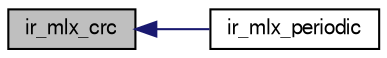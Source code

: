 digraph "ir_mlx_crc"
{
  edge [fontname="FreeSans",fontsize="10",labelfontname="FreeSans",labelfontsize="10"];
  node [fontname="FreeSans",fontsize="10",shape=record];
  rankdir="LR";
  Node1 [label="ir_mlx_crc",height=0.2,width=0.4,color="black", fillcolor="grey75", style="filled", fontcolor="black"];
  Node1 -> Node2 [dir="back",color="midnightblue",fontsize="10",style="solid",fontname="FreeSans"];
  Node2 [label="ir_mlx_periodic",height=0.2,width=0.4,color="black", fillcolor="white", style="filled",URL="$ir__mlx_8h.html#a04ee1c3eac1d77cc60f05955f5f4e5f2"];
}
